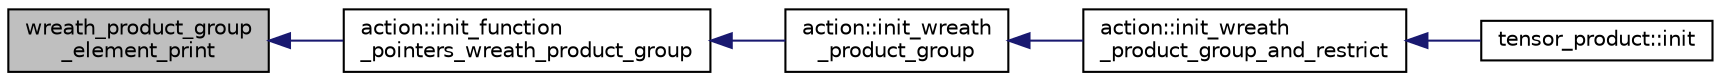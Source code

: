 digraph "wreath_product_group_element_print"
{
  edge [fontname="Helvetica",fontsize="10",labelfontname="Helvetica",labelfontsize="10"];
  node [fontname="Helvetica",fontsize="10",shape=record];
  rankdir="LR";
  Node9437 [label="wreath_product_group\l_element_print",height=0.2,width=0.4,color="black", fillcolor="grey75", style="filled", fontcolor="black"];
  Node9437 -> Node9438 [dir="back",color="midnightblue",fontsize="10",style="solid",fontname="Helvetica"];
  Node9438 [label="action::init_function\l_pointers_wreath_product_group",height=0.2,width=0.4,color="black", fillcolor="white", style="filled",URL="$d2/d86/classaction.html#a149d3bdc89556d74a4a20597f0cccdc0"];
  Node9438 -> Node9439 [dir="back",color="midnightblue",fontsize="10",style="solid",fontname="Helvetica"];
  Node9439 [label="action::init_wreath\l_product_group",height=0.2,width=0.4,color="black", fillcolor="white", style="filled",URL="$d2/d86/classaction.html#a29d8425b266eff98677406f084ee3f86"];
  Node9439 -> Node9440 [dir="back",color="midnightblue",fontsize="10",style="solid",fontname="Helvetica"];
  Node9440 [label="action::init_wreath\l_product_group_and_restrict",height=0.2,width=0.4,color="black", fillcolor="white", style="filled",URL="$d2/d86/classaction.html#a5ea78557093c987967e7b8162fabbf72"];
  Node9440 -> Node9441 [dir="back",color="midnightblue",fontsize="10",style="solid",fontname="Helvetica"];
  Node9441 [label="tensor_product::init",height=0.2,width=0.4,color="black", fillcolor="white", style="filled",URL="$dd/d3e/classtensor__product.html#a2a8ac905e80dd9bb7339c9506c3521d3"];
}
